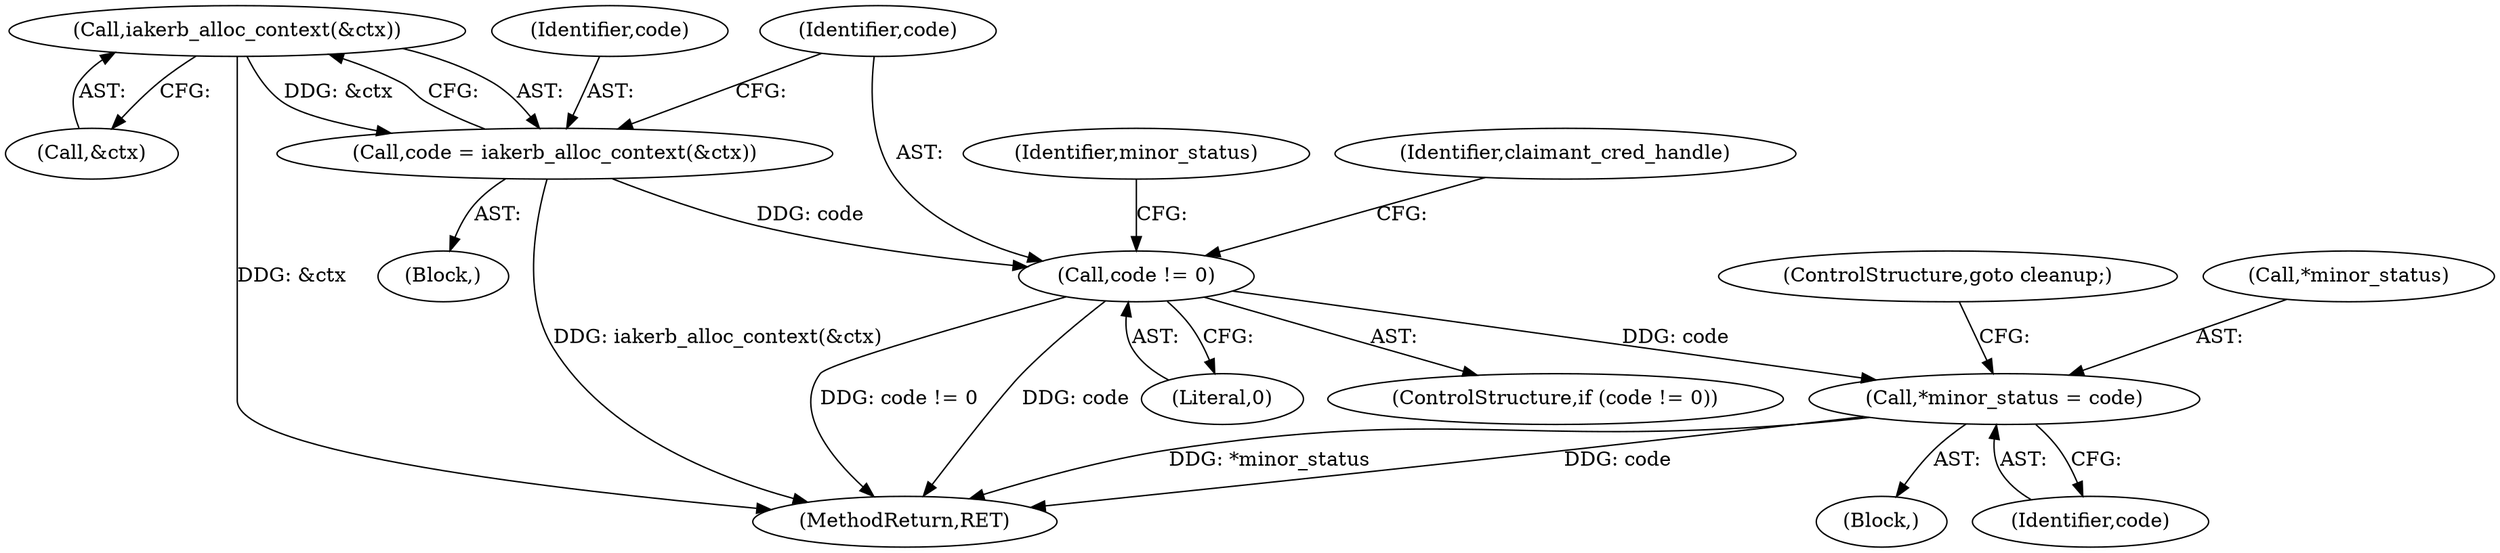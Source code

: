 digraph "1_krb5_e04f0283516e80d2f93366e0d479d13c9b5c8c2a_3@del" {
"1000141" [label="(Call,iakerb_alloc_context(&ctx))"];
"1000139" [label="(Call,code = iakerb_alloc_context(&ctx))"];
"1000145" [label="(Call,code != 0)"];
"1000149" [label="(Call,*minor_status = code)"];
"1000139" [label="(Call,code = iakerb_alloc_context(&ctx))"];
"1000156" [label="(Identifier,claimant_cred_handle)"];
"1000149" [label="(Call,*minor_status = code)"];
"1000138" [label="(Block,)"];
"1000145" [label="(Call,code != 0)"];
"1000148" [label="(Block,)"];
"1000153" [label="(ControlStructure,goto cleanup;)"];
"1000141" [label="(Call,iakerb_alloc_context(&ctx))"];
"1000146" [label="(Identifier,code)"];
"1000150" [label="(Call,*minor_status)"];
"1000142" [label="(Call,&ctx)"];
"1000144" [label="(ControlStructure,if (code != 0))"];
"1000429" [label="(MethodReturn,RET)"];
"1000152" [label="(Identifier,code)"];
"1000140" [label="(Identifier,code)"];
"1000151" [label="(Identifier,minor_status)"];
"1000147" [label="(Literal,0)"];
"1000141" -> "1000139"  [label="AST: "];
"1000141" -> "1000142"  [label="CFG: "];
"1000142" -> "1000141"  [label="AST: "];
"1000139" -> "1000141"  [label="CFG: "];
"1000141" -> "1000429"  [label="DDG: &ctx"];
"1000141" -> "1000139"  [label="DDG: &ctx"];
"1000139" -> "1000138"  [label="AST: "];
"1000140" -> "1000139"  [label="AST: "];
"1000146" -> "1000139"  [label="CFG: "];
"1000139" -> "1000429"  [label="DDG: iakerb_alloc_context(&ctx)"];
"1000139" -> "1000145"  [label="DDG: code"];
"1000145" -> "1000144"  [label="AST: "];
"1000145" -> "1000147"  [label="CFG: "];
"1000146" -> "1000145"  [label="AST: "];
"1000147" -> "1000145"  [label="AST: "];
"1000151" -> "1000145"  [label="CFG: "];
"1000156" -> "1000145"  [label="CFG: "];
"1000145" -> "1000429"  [label="DDG: code != 0"];
"1000145" -> "1000429"  [label="DDG: code"];
"1000145" -> "1000149"  [label="DDG: code"];
"1000149" -> "1000148"  [label="AST: "];
"1000149" -> "1000152"  [label="CFG: "];
"1000150" -> "1000149"  [label="AST: "];
"1000152" -> "1000149"  [label="AST: "];
"1000153" -> "1000149"  [label="CFG: "];
"1000149" -> "1000429"  [label="DDG: code"];
"1000149" -> "1000429"  [label="DDG: *minor_status"];
}
